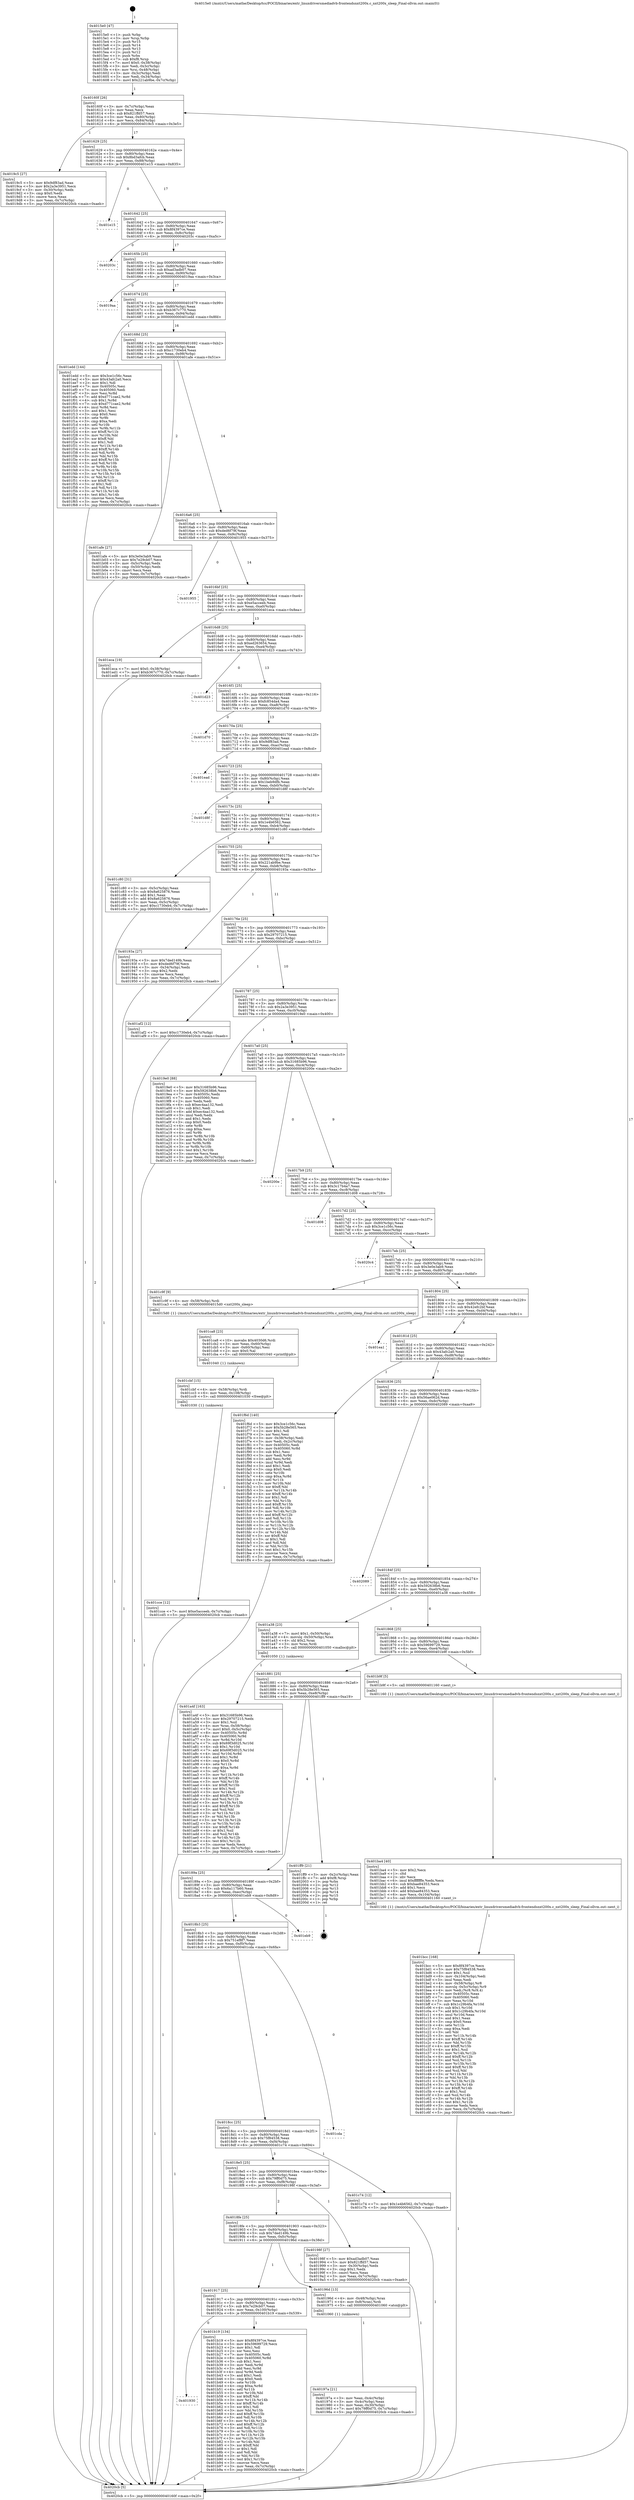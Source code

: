 digraph "0x4015e0" {
  label = "0x4015e0 (/mnt/c/Users/mathe/Desktop/tcc/POCII/binaries/extr_linuxdriversmediadvb-frontendsnxt200x.c_nxt200x_sleep_Final-ollvm.out::main(0))"
  labelloc = "t"
  node[shape=record]

  Entry [label="",width=0.3,height=0.3,shape=circle,fillcolor=black,style=filled]
  "0x40160f" [label="{
     0x40160f [26]\l
     | [instrs]\l
     &nbsp;&nbsp;0x40160f \<+3\>: mov -0x7c(%rbp),%eax\l
     &nbsp;&nbsp;0x401612 \<+2\>: mov %eax,%ecx\l
     &nbsp;&nbsp;0x401614 \<+6\>: sub $0x821ffd57,%ecx\l
     &nbsp;&nbsp;0x40161a \<+3\>: mov %eax,-0x80(%rbp)\l
     &nbsp;&nbsp;0x40161d \<+6\>: mov %ecx,-0x84(%rbp)\l
     &nbsp;&nbsp;0x401623 \<+6\>: je 00000000004019c5 \<main+0x3e5\>\l
  }"]
  "0x4019c5" [label="{
     0x4019c5 [27]\l
     | [instrs]\l
     &nbsp;&nbsp;0x4019c5 \<+5\>: mov $0x9df83ad,%eax\l
     &nbsp;&nbsp;0x4019ca \<+5\>: mov $0x2a3e3951,%ecx\l
     &nbsp;&nbsp;0x4019cf \<+3\>: mov -0x30(%rbp),%edx\l
     &nbsp;&nbsp;0x4019d2 \<+3\>: cmp $0x0,%edx\l
     &nbsp;&nbsp;0x4019d5 \<+3\>: cmove %ecx,%eax\l
     &nbsp;&nbsp;0x4019d8 \<+3\>: mov %eax,-0x7c(%rbp)\l
     &nbsp;&nbsp;0x4019db \<+5\>: jmp 00000000004020cb \<main+0xaeb\>\l
  }"]
  "0x401629" [label="{
     0x401629 [25]\l
     | [instrs]\l
     &nbsp;&nbsp;0x401629 \<+5\>: jmp 000000000040162e \<main+0x4e\>\l
     &nbsp;&nbsp;0x40162e \<+3\>: mov -0x80(%rbp),%eax\l
     &nbsp;&nbsp;0x401631 \<+5\>: sub $0x8bd3afcb,%eax\l
     &nbsp;&nbsp;0x401636 \<+6\>: mov %eax,-0x88(%rbp)\l
     &nbsp;&nbsp;0x40163c \<+6\>: je 0000000000401e15 \<main+0x835\>\l
  }"]
  Exit [label="",width=0.3,height=0.3,shape=circle,fillcolor=black,style=filled,peripheries=2]
  "0x401e15" [label="{
     0x401e15\l
  }", style=dashed]
  "0x401642" [label="{
     0x401642 [25]\l
     | [instrs]\l
     &nbsp;&nbsp;0x401642 \<+5\>: jmp 0000000000401647 \<main+0x67\>\l
     &nbsp;&nbsp;0x401647 \<+3\>: mov -0x80(%rbp),%eax\l
     &nbsp;&nbsp;0x40164a \<+5\>: sub $0x8f4397ce,%eax\l
     &nbsp;&nbsp;0x40164f \<+6\>: mov %eax,-0x8c(%rbp)\l
     &nbsp;&nbsp;0x401655 \<+6\>: je 000000000040203c \<main+0xa5c\>\l
  }"]
  "0x401cce" [label="{
     0x401cce [12]\l
     | [instrs]\l
     &nbsp;&nbsp;0x401cce \<+7\>: movl $0xe5acceeb,-0x7c(%rbp)\l
     &nbsp;&nbsp;0x401cd5 \<+5\>: jmp 00000000004020cb \<main+0xaeb\>\l
  }"]
  "0x40203c" [label="{
     0x40203c\l
  }", style=dashed]
  "0x40165b" [label="{
     0x40165b [25]\l
     | [instrs]\l
     &nbsp;&nbsp;0x40165b \<+5\>: jmp 0000000000401660 \<main+0x80\>\l
     &nbsp;&nbsp;0x401660 \<+3\>: mov -0x80(%rbp),%eax\l
     &nbsp;&nbsp;0x401663 \<+5\>: sub $0xad3adb07,%eax\l
     &nbsp;&nbsp;0x401668 \<+6\>: mov %eax,-0x90(%rbp)\l
     &nbsp;&nbsp;0x40166e \<+6\>: je 00000000004019aa \<main+0x3ca\>\l
  }"]
  "0x401cbf" [label="{
     0x401cbf [15]\l
     | [instrs]\l
     &nbsp;&nbsp;0x401cbf \<+4\>: mov -0x58(%rbp),%rdi\l
     &nbsp;&nbsp;0x401cc3 \<+6\>: mov %eax,-0x108(%rbp)\l
     &nbsp;&nbsp;0x401cc9 \<+5\>: call 0000000000401030 \<free@plt\>\l
     | [calls]\l
     &nbsp;&nbsp;0x401030 \{1\} (unknown)\l
  }"]
  "0x4019aa" [label="{
     0x4019aa\l
  }", style=dashed]
  "0x401674" [label="{
     0x401674 [25]\l
     | [instrs]\l
     &nbsp;&nbsp;0x401674 \<+5\>: jmp 0000000000401679 \<main+0x99\>\l
     &nbsp;&nbsp;0x401679 \<+3\>: mov -0x80(%rbp),%eax\l
     &nbsp;&nbsp;0x40167c \<+5\>: sub $0xb367c770,%eax\l
     &nbsp;&nbsp;0x401681 \<+6\>: mov %eax,-0x94(%rbp)\l
     &nbsp;&nbsp;0x401687 \<+6\>: je 0000000000401edd \<main+0x8fd\>\l
  }"]
  "0x401ca8" [label="{
     0x401ca8 [23]\l
     | [instrs]\l
     &nbsp;&nbsp;0x401ca8 \<+10\>: movabs $0x4030d6,%rdi\l
     &nbsp;&nbsp;0x401cb2 \<+3\>: mov %eax,-0x60(%rbp)\l
     &nbsp;&nbsp;0x401cb5 \<+3\>: mov -0x60(%rbp),%esi\l
     &nbsp;&nbsp;0x401cb8 \<+2\>: mov $0x0,%al\l
     &nbsp;&nbsp;0x401cba \<+5\>: call 0000000000401040 \<printf@plt\>\l
     | [calls]\l
     &nbsp;&nbsp;0x401040 \{1\} (unknown)\l
  }"]
  "0x401edd" [label="{
     0x401edd [144]\l
     | [instrs]\l
     &nbsp;&nbsp;0x401edd \<+5\>: mov $0x3ce1c56c,%eax\l
     &nbsp;&nbsp;0x401ee2 \<+5\>: mov $0x43afc2a0,%ecx\l
     &nbsp;&nbsp;0x401ee7 \<+2\>: mov $0x1,%dl\l
     &nbsp;&nbsp;0x401ee9 \<+7\>: mov 0x40505c,%esi\l
     &nbsp;&nbsp;0x401ef0 \<+7\>: mov 0x405060,%edi\l
     &nbsp;&nbsp;0x401ef7 \<+3\>: mov %esi,%r8d\l
     &nbsp;&nbsp;0x401efa \<+7\>: add $0xd771cae2,%r8d\l
     &nbsp;&nbsp;0x401f01 \<+4\>: sub $0x1,%r8d\l
     &nbsp;&nbsp;0x401f05 \<+7\>: sub $0xd771cae2,%r8d\l
     &nbsp;&nbsp;0x401f0c \<+4\>: imul %r8d,%esi\l
     &nbsp;&nbsp;0x401f10 \<+3\>: and $0x1,%esi\l
     &nbsp;&nbsp;0x401f13 \<+3\>: cmp $0x0,%esi\l
     &nbsp;&nbsp;0x401f16 \<+4\>: sete %r9b\l
     &nbsp;&nbsp;0x401f1a \<+3\>: cmp $0xa,%edi\l
     &nbsp;&nbsp;0x401f1d \<+4\>: setl %r10b\l
     &nbsp;&nbsp;0x401f21 \<+3\>: mov %r9b,%r11b\l
     &nbsp;&nbsp;0x401f24 \<+4\>: xor $0xff,%r11b\l
     &nbsp;&nbsp;0x401f28 \<+3\>: mov %r10b,%bl\l
     &nbsp;&nbsp;0x401f2b \<+3\>: xor $0xff,%bl\l
     &nbsp;&nbsp;0x401f2e \<+3\>: xor $0x1,%dl\l
     &nbsp;&nbsp;0x401f31 \<+3\>: mov %r11b,%r14b\l
     &nbsp;&nbsp;0x401f34 \<+4\>: and $0xff,%r14b\l
     &nbsp;&nbsp;0x401f38 \<+3\>: and %dl,%r9b\l
     &nbsp;&nbsp;0x401f3b \<+3\>: mov %bl,%r15b\l
     &nbsp;&nbsp;0x401f3e \<+4\>: and $0xff,%r15b\l
     &nbsp;&nbsp;0x401f42 \<+3\>: and %dl,%r10b\l
     &nbsp;&nbsp;0x401f45 \<+3\>: or %r9b,%r14b\l
     &nbsp;&nbsp;0x401f48 \<+3\>: or %r10b,%r15b\l
     &nbsp;&nbsp;0x401f4b \<+3\>: xor %r15b,%r14b\l
     &nbsp;&nbsp;0x401f4e \<+3\>: or %bl,%r11b\l
     &nbsp;&nbsp;0x401f51 \<+4\>: xor $0xff,%r11b\l
     &nbsp;&nbsp;0x401f55 \<+3\>: or $0x1,%dl\l
     &nbsp;&nbsp;0x401f58 \<+3\>: and %dl,%r11b\l
     &nbsp;&nbsp;0x401f5b \<+3\>: or %r11b,%r14b\l
     &nbsp;&nbsp;0x401f5e \<+4\>: test $0x1,%r14b\l
     &nbsp;&nbsp;0x401f62 \<+3\>: cmovne %ecx,%eax\l
     &nbsp;&nbsp;0x401f65 \<+3\>: mov %eax,-0x7c(%rbp)\l
     &nbsp;&nbsp;0x401f68 \<+5\>: jmp 00000000004020cb \<main+0xaeb\>\l
  }"]
  "0x40168d" [label="{
     0x40168d [25]\l
     | [instrs]\l
     &nbsp;&nbsp;0x40168d \<+5\>: jmp 0000000000401692 \<main+0xb2\>\l
     &nbsp;&nbsp;0x401692 \<+3\>: mov -0x80(%rbp),%eax\l
     &nbsp;&nbsp;0x401695 \<+5\>: sub $0xc1730eb4,%eax\l
     &nbsp;&nbsp;0x40169a \<+6\>: mov %eax,-0x98(%rbp)\l
     &nbsp;&nbsp;0x4016a0 \<+6\>: je 0000000000401afe \<main+0x51e\>\l
  }"]
  "0x401bcc" [label="{
     0x401bcc [168]\l
     | [instrs]\l
     &nbsp;&nbsp;0x401bcc \<+5\>: mov $0x8f4397ce,%ecx\l
     &nbsp;&nbsp;0x401bd1 \<+5\>: mov $0x75f84538,%edx\l
     &nbsp;&nbsp;0x401bd6 \<+3\>: mov $0x1,%sil\l
     &nbsp;&nbsp;0x401bd9 \<+6\>: mov -0x104(%rbp),%edi\l
     &nbsp;&nbsp;0x401bdf \<+3\>: imul %eax,%edi\l
     &nbsp;&nbsp;0x401be2 \<+4\>: mov -0x58(%rbp),%r8\l
     &nbsp;&nbsp;0x401be6 \<+4\>: movslq -0x5c(%rbp),%r9\l
     &nbsp;&nbsp;0x401bea \<+4\>: mov %edi,(%r8,%r9,4)\l
     &nbsp;&nbsp;0x401bee \<+7\>: mov 0x40505c,%eax\l
     &nbsp;&nbsp;0x401bf5 \<+7\>: mov 0x405060,%edi\l
     &nbsp;&nbsp;0x401bfc \<+3\>: mov %eax,%r10d\l
     &nbsp;&nbsp;0x401bff \<+7\>: sub $0x1c29b4fa,%r10d\l
     &nbsp;&nbsp;0x401c06 \<+4\>: sub $0x1,%r10d\l
     &nbsp;&nbsp;0x401c0a \<+7\>: add $0x1c29b4fa,%r10d\l
     &nbsp;&nbsp;0x401c11 \<+4\>: imul %r10d,%eax\l
     &nbsp;&nbsp;0x401c15 \<+3\>: and $0x1,%eax\l
     &nbsp;&nbsp;0x401c18 \<+3\>: cmp $0x0,%eax\l
     &nbsp;&nbsp;0x401c1b \<+4\>: sete %r11b\l
     &nbsp;&nbsp;0x401c1f \<+3\>: cmp $0xa,%edi\l
     &nbsp;&nbsp;0x401c22 \<+3\>: setl %bl\l
     &nbsp;&nbsp;0x401c25 \<+3\>: mov %r11b,%r14b\l
     &nbsp;&nbsp;0x401c28 \<+4\>: xor $0xff,%r14b\l
     &nbsp;&nbsp;0x401c2c \<+3\>: mov %bl,%r15b\l
     &nbsp;&nbsp;0x401c2f \<+4\>: xor $0xff,%r15b\l
     &nbsp;&nbsp;0x401c33 \<+4\>: xor $0x1,%sil\l
     &nbsp;&nbsp;0x401c37 \<+3\>: mov %r14b,%r12b\l
     &nbsp;&nbsp;0x401c3a \<+4\>: and $0xff,%r12b\l
     &nbsp;&nbsp;0x401c3e \<+3\>: and %sil,%r11b\l
     &nbsp;&nbsp;0x401c41 \<+3\>: mov %r15b,%r13b\l
     &nbsp;&nbsp;0x401c44 \<+4\>: and $0xff,%r13b\l
     &nbsp;&nbsp;0x401c48 \<+3\>: and %sil,%bl\l
     &nbsp;&nbsp;0x401c4b \<+3\>: or %r11b,%r12b\l
     &nbsp;&nbsp;0x401c4e \<+3\>: or %bl,%r13b\l
     &nbsp;&nbsp;0x401c51 \<+3\>: xor %r13b,%r12b\l
     &nbsp;&nbsp;0x401c54 \<+3\>: or %r15b,%r14b\l
     &nbsp;&nbsp;0x401c57 \<+4\>: xor $0xff,%r14b\l
     &nbsp;&nbsp;0x401c5b \<+4\>: or $0x1,%sil\l
     &nbsp;&nbsp;0x401c5f \<+3\>: and %sil,%r14b\l
     &nbsp;&nbsp;0x401c62 \<+3\>: or %r14b,%r12b\l
     &nbsp;&nbsp;0x401c65 \<+4\>: test $0x1,%r12b\l
     &nbsp;&nbsp;0x401c69 \<+3\>: cmovne %edx,%ecx\l
     &nbsp;&nbsp;0x401c6c \<+3\>: mov %ecx,-0x7c(%rbp)\l
     &nbsp;&nbsp;0x401c6f \<+5\>: jmp 00000000004020cb \<main+0xaeb\>\l
  }"]
  "0x401afe" [label="{
     0x401afe [27]\l
     | [instrs]\l
     &nbsp;&nbsp;0x401afe \<+5\>: mov $0x3e0e3ab9,%eax\l
     &nbsp;&nbsp;0x401b03 \<+5\>: mov $0x7e29cb07,%ecx\l
     &nbsp;&nbsp;0x401b08 \<+3\>: mov -0x5c(%rbp),%edx\l
     &nbsp;&nbsp;0x401b0b \<+3\>: cmp -0x50(%rbp),%edx\l
     &nbsp;&nbsp;0x401b0e \<+3\>: cmovl %ecx,%eax\l
     &nbsp;&nbsp;0x401b11 \<+3\>: mov %eax,-0x7c(%rbp)\l
     &nbsp;&nbsp;0x401b14 \<+5\>: jmp 00000000004020cb \<main+0xaeb\>\l
  }"]
  "0x4016a6" [label="{
     0x4016a6 [25]\l
     | [instrs]\l
     &nbsp;&nbsp;0x4016a6 \<+5\>: jmp 00000000004016ab \<main+0xcb\>\l
     &nbsp;&nbsp;0x4016ab \<+3\>: mov -0x80(%rbp),%eax\l
     &nbsp;&nbsp;0x4016ae \<+5\>: sub $0xded6f79f,%eax\l
     &nbsp;&nbsp;0x4016b3 \<+6\>: mov %eax,-0x9c(%rbp)\l
     &nbsp;&nbsp;0x4016b9 \<+6\>: je 0000000000401955 \<main+0x375\>\l
  }"]
  "0x401ba4" [label="{
     0x401ba4 [40]\l
     | [instrs]\l
     &nbsp;&nbsp;0x401ba4 \<+5\>: mov $0x2,%ecx\l
     &nbsp;&nbsp;0x401ba9 \<+1\>: cltd\l
     &nbsp;&nbsp;0x401baa \<+2\>: idiv %ecx\l
     &nbsp;&nbsp;0x401bac \<+6\>: imul $0xfffffffe,%edx,%ecx\l
     &nbsp;&nbsp;0x401bb2 \<+6\>: sub $0xbae84353,%ecx\l
     &nbsp;&nbsp;0x401bb8 \<+3\>: add $0x1,%ecx\l
     &nbsp;&nbsp;0x401bbb \<+6\>: add $0xbae84353,%ecx\l
     &nbsp;&nbsp;0x401bc1 \<+6\>: mov %ecx,-0x104(%rbp)\l
     &nbsp;&nbsp;0x401bc7 \<+5\>: call 0000000000401160 \<next_i\>\l
     | [calls]\l
     &nbsp;&nbsp;0x401160 \{1\} (/mnt/c/Users/mathe/Desktop/tcc/POCII/binaries/extr_linuxdriversmediadvb-frontendsnxt200x.c_nxt200x_sleep_Final-ollvm.out::next_i)\l
  }"]
  "0x401955" [label="{
     0x401955\l
  }", style=dashed]
  "0x4016bf" [label="{
     0x4016bf [25]\l
     | [instrs]\l
     &nbsp;&nbsp;0x4016bf \<+5\>: jmp 00000000004016c4 \<main+0xe4\>\l
     &nbsp;&nbsp;0x4016c4 \<+3\>: mov -0x80(%rbp),%eax\l
     &nbsp;&nbsp;0x4016c7 \<+5\>: sub $0xe5acceeb,%eax\l
     &nbsp;&nbsp;0x4016cc \<+6\>: mov %eax,-0xa0(%rbp)\l
     &nbsp;&nbsp;0x4016d2 \<+6\>: je 0000000000401eca \<main+0x8ea\>\l
  }"]
  "0x401930" [label="{
     0x401930\l
  }", style=dashed]
  "0x401eca" [label="{
     0x401eca [19]\l
     | [instrs]\l
     &nbsp;&nbsp;0x401eca \<+7\>: movl $0x0,-0x38(%rbp)\l
     &nbsp;&nbsp;0x401ed1 \<+7\>: movl $0xb367c770,-0x7c(%rbp)\l
     &nbsp;&nbsp;0x401ed8 \<+5\>: jmp 00000000004020cb \<main+0xaeb\>\l
  }"]
  "0x4016d8" [label="{
     0x4016d8 [25]\l
     | [instrs]\l
     &nbsp;&nbsp;0x4016d8 \<+5\>: jmp 00000000004016dd \<main+0xfd\>\l
     &nbsp;&nbsp;0x4016dd \<+3\>: mov -0x80(%rbp),%eax\l
     &nbsp;&nbsp;0x4016e0 \<+5\>: sub $0xed263654,%eax\l
     &nbsp;&nbsp;0x4016e5 \<+6\>: mov %eax,-0xa4(%rbp)\l
     &nbsp;&nbsp;0x4016eb \<+6\>: je 0000000000401d23 \<main+0x743\>\l
  }"]
  "0x401b19" [label="{
     0x401b19 [134]\l
     | [instrs]\l
     &nbsp;&nbsp;0x401b19 \<+5\>: mov $0x8f4397ce,%eax\l
     &nbsp;&nbsp;0x401b1e \<+5\>: mov $0x59699729,%ecx\l
     &nbsp;&nbsp;0x401b23 \<+2\>: mov $0x1,%dl\l
     &nbsp;&nbsp;0x401b25 \<+2\>: xor %esi,%esi\l
     &nbsp;&nbsp;0x401b27 \<+7\>: mov 0x40505c,%edi\l
     &nbsp;&nbsp;0x401b2e \<+8\>: mov 0x405060,%r8d\l
     &nbsp;&nbsp;0x401b36 \<+3\>: sub $0x1,%esi\l
     &nbsp;&nbsp;0x401b39 \<+3\>: mov %edi,%r9d\l
     &nbsp;&nbsp;0x401b3c \<+3\>: add %esi,%r9d\l
     &nbsp;&nbsp;0x401b3f \<+4\>: imul %r9d,%edi\l
     &nbsp;&nbsp;0x401b43 \<+3\>: and $0x1,%edi\l
     &nbsp;&nbsp;0x401b46 \<+3\>: cmp $0x0,%edi\l
     &nbsp;&nbsp;0x401b49 \<+4\>: sete %r10b\l
     &nbsp;&nbsp;0x401b4d \<+4\>: cmp $0xa,%r8d\l
     &nbsp;&nbsp;0x401b51 \<+4\>: setl %r11b\l
     &nbsp;&nbsp;0x401b55 \<+3\>: mov %r10b,%bl\l
     &nbsp;&nbsp;0x401b58 \<+3\>: xor $0xff,%bl\l
     &nbsp;&nbsp;0x401b5b \<+3\>: mov %r11b,%r14b\l
     &nbsp;&nbsp;0x401b5e \<+4\>: xor $0xff,%r14b\l
     &nbsp;&nbsp;0x401b62 \<+3\>: xor $0x1,%dl\l
     &nbsp;&nbsp;0x401b65 \<+3\>: mov %bl,%r15b\l
     &nbsp;&nbsp;0x401b68 \<+4\>: and $0xff,%r15b\l
     &nbsp;&nbsp;0x401b6c \<+3\>: and %dl,%r10b\l
     &nbsp;&nbsp;0x401b6f \<+3\>: mov %r14b,%r12b\l
     &nbsp;&nbsp;0x401b72 \<+4\>: and $0xff,%r12b\l
     &nbsp;&nbsp;0x401b76 \<+3\>: and %dl,%r11b\l
     &nbsp;&nbsp;0x401b79 \<+3\>: or %r10b,%r15b\l
     &nbsp;&nbsp;0x401b7c \<+3\>: or %r11b,%r12b\l
     &nbsp;&nbsp;0x401b7f \<+3\>: xor %r12b,%r15b\l
     &nbsp;&nbsp;0x401b82 \<+3\>: or %r14b,%bl\l
     &nbsp;&nbsp;0x401b85 \<+3\>: xor $0xff,%bl\l
     &nbsp;&nbsp;0x401b88 \<+3\>: or $0x1,%dl\l
     &nbsp;&nbsp;0x401b8b \<+2\>: and %dl,%bl\l
     &nbsp;&nbsp;0x401b8d \<+3\>: or %bl,%r15b\l
     &nbsp;&nbsp;0x401b90 \<+4\>: test $0x1,%r15b\l
     &nbsp;&nbsp;0x401b94 \<+3\>: cmovne %ecx,%eax\l
     &nbsp;&nbsp;0x401b97 \<+3\>: mov %eax,-0x7c(%rbp)\l
     &nbsp;&nbsp;0x401b9a \<+5\>: jmp 00000000004020cb \<main+0xaeb\>\l
  }"]
  "0x401d23" [label="{
     0x401d23\l
  }", style=dashed]
  "0x4016f1" [label="{
     0x4016f1 [25]\l
     | [instrs]\l
     &nbsp;&nbsp;0x4016f1 \<+5\>: jmp 00000000004016f6 \<main+0x116\>\l
     &nbsp;&nbsp;0x4016f6 \<+3\>: mov -0x80(%rbp),%eax\l
     &nbsp;&nbsp;0x4016f9 \<+5\>: sub $0xfc854da4,%eax\l
     &nbsp;&nbsp;0x4016fe \<+6\>: mov %eax,-0xa8(%rbp)\l
     &nbsp;&nbsp;0x401704 \<+6\>: je 0000000000401d70 \<main+0x790\>\l
  }"]
  "0x401a4f" [label="{
     0x401a4f [163]\l
     | [instrs]\l
     &nbsp;&nbsp;0x401a4f \<+5\>: mov $0x31685b96,%ecx\l
     &nbsp;&nbsp;0x401a54 \<+5\>: mov $0x29707215,%edx\l
     &nbsp;&nbsp;0x401a59 \<+3\>: mov $0x1,%sil\l
     &nbsp;&nbsp;0x401a5c \<+4\>: mov %rax,-0x58(%rbp)\l
     &nbsp;&nbsp;0x401a60 \<+7\>: movl $0x0,-0x5c(%rbp)\l
     &nbsp;&nbsp;0x401a67 \<+8\>: mov 0x40505c,%r8d\l
     &nbsp;&nbsp;0x401a6f \<+8\>: mov 0x405060,%r9d\l
     &nbsp;&nbsp;0x401a77 \<+3\>: mov %r8d,%r10d\l
     &nbsp;&nbsp;0x401a7a \<+7\>: sub $0x69f3d025,%r10d\l
     &nbsp;&nbsp;0x401a81 \<+4\>: sub $0x1,%r10d\l
     &nbsp;&nbsp;0x401a85 \<+7\>: add $0x69f3d025,%r10d\l
     &nbsp;&nbsp;0x401a8c \<+4\>: imul %r10d,%r8d\l
     &nbsp;&nbsp;0x401a90 \<+4\>: and $0x1,%r8d\l
     &nbsp;&nbsp;0x401a94 \<+4\>: cmp $0x0,%r8d\l
     &nbsp;&nbsp;0x401a98 \<+4\>: sete %r11b\l
     &nbsp;&nbsp;0x401a9c \<+4\>: cmp $0xa,%r9d\l
     &nbsp;&nbsp;0x401aa0 \<+3\>: setl %bl\l
     &nbsp;&nbsp;0x401aa3 \<+3\>: mov %r11b,%r14b\l
     &nbsp;&nbsp;0x401aa6 \<+4\>: xor $0xff,%r14b\l
     &nbsp;&nbsp;0x401aaa \<+3\>: mov %bl,%r15b\l
     &nbsp;&nbsp;0x401aad \<+4\>: xor $0xff,%r15b\l
     &nbsp;&nbsp;0x401ab1 \<+4\>: xor $0x1,%sil\l
     &nbsp;&nbsp;0x401ab5 \<+3\>: mov %r14b,%r12b\l
     &nbsp;&nbsp;0x401ab8 \<+4\>: and $0xff,%r12b\l
     &nbsp;&nbsp;0x401abc \<+3\>: and %sil,%r11b\l
     &nbsp;&nbsp;0x401abf \<+3\>: mov %r15b,%r13b\l
     &nbsp;&nbsp;0x401ac2 \<+4\>: and $0xff,%r13b\l
     &nbsp;&nbsp;0x401ac6 \<+3\>: and %sil,%bl\l
     &nbsp;&nbsp;0x401ac9 \<+3\>: or %r11b,%r12b\l
     &nbsp;&nbsp;0x401acc \<+3\>: or %bl,%r13b\l
     &nbsp;&nbsp;0x401acf \<+3\>: xor %r13b,%r12b\l
     &nbsp;&nbsp;0x401ad2 \<+3\>: or %r15b,%r14b\l
     &nbsp;&nbsp;0x401ad5 \<+4\>: xor $0xff,%r14b\l
     &nbsp;&nbsp;0x401ad9 \<+4\>: or $0x1,%sil\l
     &nbsp;&nbsp;0x401add \<+3\>: and %sil,%r14b\l
     &nbsp;&nbsp;0x401ae0 \<+3\>: or %r14b,%r12b\l
     &nbsp;&nbsp;0x401ae3 \<+4\>: test $0x1,%r12b\l
     &nbsp;&nbsp;0x401ae7 \<+3\>: cmovne %edx,%ecx\l
     &nbsp;&nbsp;0x401aea \<+3\>: mov %ecx,-0x7c(%rbp)\l
     &nbsp;&nbsp;0x401aed \<+5\>: jmp 00000000004020cb \<main+0xaeb\>\l
  }"]
  "0x401d70" [label="{
     0x401d70\l
  }", style=dashed]
  "0x40170a" [label="{
     0x40170a [25]\l
     | [instrs]\l
     &nbsp;&nbsp;0x40170a \<+5\>: jmp 000000000040170f \<main+0x12f\>\l
     &nbsp;&nbsp;0x40170f \<+3\>: mov -0x80(%rbp),%eax\l
     &nbsp;&nbsp;0x401712 \<+5\>: sub $0x9df83ad,%eax\l
     &nbsp;&nbsp;0x401717 \<+6\>: mov %eax,-0xac(%rbp)\l
     &nbsp;&nbsp;0x40171d \<+6\>: je 0000000000401ead \<main+0x8cd\>\l
  }"]
  "0x40197a" [label="{
     0x40197a [21]\l
     | [instrs]\l
     &nbsp;&nbsp;0x40197a \<+3\>: mov %eax,-0x4c(%rbp)\l
     &nbsp;&nbsp;0x40197d \<+3\>: mov -0x4c(%rbp),%eax\l
     &nbsp;&nbsp;0x401980 \<+3\>: mov %eax,-0x30(%rbp)\l
     &nbsp;&nbsp;0x401983 \<+7\>: movl $0x79ff0d75,-0x7c(%rbp)\l
     &nbsp;&nbsp;0x40198a \<+5\>: jmp 00000000004020cb \<main+0xaeb\>\l
  }"]
  "0x401ead" [label="{
     0x401ead\l
  }", style=dashed]
  "0x401723" [label="{
     0x401723 [25]\l
     | [instrs]\l
     &nbsp;&nbsp;0x401723 \<+5\>: jmp 0000000000401728 \<main+0x148\>\l
     &nbsp;&nbsp;0x401728 \<+3\>: mov -0x80(%rbp),%eax\l
     &nbsp;&nbsp;0x40172b \<+5\>: sub $0x1beb9dfb,%eax\l
     &nbsp;&nbsp;0x401730 \<+6\>: mov %eax,-0xb0(%rbp)\l
     &nbsp;&nbsp;0x401736 \<+6\>: je 0000000000401d8f \<main+0x7af\>\l
  }"]
  "0x401917" [label="{
     0x401917 [25]\l
     | [instrs]\l
     &nbsp;&nbsp;0x401917 \<+5\>: jmp 000000000040191c \<main+0x33c\>\l
     &nbsp;&nbsp;0x40191c \<+3\>: mov -0x80(%rbp),%eax\l
     &nbsp;&nbsp;0x40191f \<+5\>: sub $0x7e29cb07,%eax\l
     &nbsp;&nbsp;0x401924 \<+6\>: mov %eax,-0x100(%rbp)\l
     &nbsp;&nbsp;0x40192a \<+6\>: je 0000000000401b19 \<main+0x539\>\l
  }"]
  "0x401d8f" [label="{
     0x401d8f\l
  }", style=dashed]
  "0x40173c" [label="{
     0x40173c [25]\l
     | [instrs]\l
     &nbsp;&nbsp;0x40173c \<+5\>: jmp 0000000000401741 \<main+0x161\>\l
     &nbsp;&nbsp;0x401741 \<+3\>: mov -0x80(%rbp),%eax\l
     &nbsp;&nbsp;0x401744 \<+5\>: sub $0x1e4b6562,%eax\l
     &nbsp;&nbsp;0x401749 \<+6\>: mov %eax,-0xb4(%rbp)\l
     &nbsp;&nbsp;0x40174f \<+6\>: je 0000000000401c80 \<main+0x6a0\>\l
  }"]
  "0x40196d" [label="{
     0x40196d [13]\l
     | [instrs]\l
     &nbsp;&nbsp;0x40196d \<+4\>: mov -0x48(%rbp),%rax\l
     &nbsp;&nbsp;0x401971 \<+4\>: mov 0x8(%rax),%rdi\l
     &nbsp;&nbsp;0x401975 \<+5\>: call 0000000000401060 \<atoi@plt\>\l
     | [calls]\l
     &nbsp;&nbsp;0x401060 \{1\} (unknown)\l
  }"]
  "0x401c80" [label="{
     0x401c80 [31]\l
     | [instrs]\l
     &nbsp;&nbsp;0x401c80 \<+3\>: mov -0x5c(%rbp),%eax\l
     &nbsp;&nbsp;0x401c83 \<+5\>: sub $0x8a625876,%eax\l
     &nbsp;&nbsp;0x401c88 \<+3\>: add $0x1,%eax\l
     &nbsp;&nbsp;0x401c8b \<+5\>: add $0x8a625876,%eax\l
     &nbsp;&nbsp;0x401c90 \<+3\>: mov %eax,-0x5c(%rbp)\l
     &nbsp;&nbsp;0x401c93 \<+7\>: movl $0xc1730eb4,-0x7c(%rbp)\l
     &nbsp;&nbsp;0x401c9a \<+5\>: jmp 00000000004020cb \<main+0xaeb\>\l
  }"]
  "0x401755" [label="{
     0x401755 [25]\l
     | [instrs]\l
     &nbsp;&nbsp;0x401755 \<+5\>: jmp 000000000040175a \<main+0x17a\>\l
     &nbsp;&nbsp;0x40175a \<+3\>: mov -0x80(%rbp),%eax\l
     &nbsp;&nbsp;0x40175d \<+5\>: sub $0x221ab9be,%eax\l
     &nbsp;&nbsp;0x401762 \<+6\>: mov %eax,-0xb8(%rbp)\l
     &nbsp;&nbsp;0x401768 \<+6\>: je 000000000040193a \<main+0x35a\>\l
  }"]
  "0x4018fe" [label="{
     0x4018fe [25]\l
     | [instrs]\l
     &nbsp;&nbsp;0x4018fe \<+5\>: jmp 0000000000401903 \<main+0x323\>\l
     &nbsp;&nbsp;0x401903 \<+3\>: mov -0x80(%rbp),%eax\l
     &nbsp;&nbsp;0x401906 \<+5\>: sub $0x7ded149b,%eax\l
     &nbsp;&nbsp;0x40190b \<+6\>: mov %eax,-0xfc(%rbp)\l
     &nbsp;&nbsp;0x401911 \<+6\>: je 000000000040196d \<main+0x38d\>\l
  }"]
  "0x40193a" [label="{
     0x40193a [27]\l
     | [instrs]\l
     &nbsp;&nbsp;0x40193a \<+5\>: mov $0x7ded149b,%eax\l
     &nbsp;&nbsp;0x40193f \<+5\>: mov $0xded6f79f,%ecx\l
     &nbsp;&nbsp;0x401944 \<+3\>: mov -0x34(%rbp),%edx\l
     &nbsp;&nbsp;0x401947 \<+3\>: cmp $0x2,%edx\l
     &nbsp;&nbsp;0x40194a \<+3\>: cmovne %ecx,%eax\l
     &nbsp;&nbsp;0x40194d \<+3\>: mov %eax,-0x7c(%rbp)\l
     &nbsp;&nbsp;0x401950 \<+5\>: jmp 00000000004020cb \<main+0xaeb\>\l
  }"]
  "0x40176e" [label="{
     0x40176e [25]\l
     | [instrs]\l
     &nbsp;&nbsp;0x40176e \<+5\>: jmp 0000000000401773 \<main+0x193\>\l
     &nbsp;&nbsp;0x401773 \<+3\>: mov -0x80(%rbp),%eax\l
     &nbsp;&nbsp;0x401776 \<+5\>: sub $0x29707215,%eax\l
     &nbsp;&nbsp;0x40177b \<+6\>: mov %eax,-0xbc(%rbp)\l
     &nbsp;&nbsp;0x401781 \<+6\>: je 0000000000401af2 \<main+0x512\>\l
  }"]
  "0x4020cb" [label="{
     0x4020cb [5]\l
     | [instrs]\l
     &nbsp;&nbsp;0x4020cb \<+5\>: jmp 000000000040160f \<main+0x2f\>\l
  }"]
  "0x4015e0" [label="{
     0x4015e0 [47]\l
     | [instrs]\l
     &nbsp;&nbsp;0x4015e0 \<+1\>: push %rbp\l
     &nbsp;&nbsp;0x4015e1 \<+3\>: mov %rsp,%rbp\l
     &nbsp;&nbsp;0x4015e4 \<+2\>: push %r15\l
     &nbsp;&nbsp;0x4015e6 \<+2\>: push %r14\l
     &nbsp;&nbsp;0x4015e8 \<+2\>: push %r13\l
     &nbsp;&nbsp;0x4015ea \<+2\>: push %r12\l
     &nbsp;&nbsp;0x4015ec \<+1\>: push %rbx\l
     &nbsp;&nbsp;0x4015ed \<+7\>: sub $0xf8,%rsp\l
     &nbsp;&nbsp;0x4015f4 \<+7\>: movl $0x0,-0x38(%rbp)\l
     &nbsp;&nbsp;0x4015fb \<+3\>: mov %edi,-0x3c(%rbp)\l
     &nbsp;&nbsp;0x4015fe \<+4\>: mov %rsi,-0x48(%rbp)\l
     &nbsp;&nbsp;0x401602 \<+3\>: mov -0x3c(%rbp),%edi\l
     &nbsp;&nbsp;0x401605 \<+3\>: mov %edi,-0x34(%rbp)\l
     &nbsp;&nbsp;0x401608 \<+7\>: movl $0x221ab9be,-0x7c(%rbp)\l
  }"]
  "0x40198f" [label="{
     0x40198f [27]\l
     | [instrs]\l
     &nbsp;&nbsp;0x40198f \<+5\>: mov $0xad3adb07,%eax\l
     &nbsp;&nbsp;0x401994 \<+5\>: mov $0x821ffd57,%ecx\l
     &nbsp;&nbsp;0x401999 \<+3\>: mov -0x30(%rbp),%edx\l
     &nbsp;&nbsp;0x40199c \<+3\>: cmp $0x1,%edx\l
     &nbsp;&nbsp;0x40199f \<+3\>: cmovl %ecx,%eax\l
     &nbsp;&nbsp;0x4019a2 \<+3\>: mov %eax,-0x7c(%rbp)\l
     &nbsp;&nbsp;0x4019a5 \<+5\>: jmp 00000000004020cb \<main+0xaeb\>\l
  }"]
  "0x401af2" [label="{
     0x401af2 [12]\l
     | [instrs]\l
     &nbsp;&nbsp;0x401af2 \<+7\>: movl $0xc1730eb4,-0x7c(%rbp)\l
     &nbsp;&nbsp;0x401af9 \<+5\>: jmp 00000000004020cb \<main+0xaeb\>\l
  }"]
  "0x401787" [label="{
     0x401787 [25]\l
     | [instrs]\l
     &nbsp;&nbsp;0x401787 \<+5\>: jmp 000000000040178c \<main+0x1ac\>\l
     &nbsp;&nbsp;0x40178c \<+3\>: mov -0x80(%rbp),%eax\l
     &nbsp;&nbsp;0x40178f \<+5\>: sub $0x2a3e3951,%eax\l
     &nbsp;&nbsp;0x401794 \<+6\>: mov %eax,-0xc0(%rbp)\l
     &nbsp;&nbsp;0x40179a \<+6\>: je 00000000004019e0 \<main+0x400\>\l
  }"]
  "0x4018e5" [label="{
     0x4018e5 [25]\l
     | [instrs]\l
     &nbsp;&nbsp;0x4018e5 \<+5\>: jmp 00000000004018ea \<main+0x30a\>\l
     &nbsp;&nbsp;0x4018ea \<+3\>: mov -0x80(%rbp),%eax\l
     &nbsp;&nbsp;0x4018ed \<+5\>: sub $0x79ff0d75,%eax\l
     &nbsp;&nbsp;0x4018f2 \<+6\>: mov %eax,-0xf8(%rbp)\l
     &nbsp;&nbsp;0x4018f8 \<+6\>: je 000000000040198f \<main+0x3af\>\l
  }"]
  "0x4019e0" [label="{
     0x4019e0 [88]\l
     | [instrs]\l
     &nbsp;&nbsp;0x4019e0 \<+5\>: mov $0x31685b96,%eax\l
     &nbsp;&nbsp;0x4019e5 \<+5\>: mov $0x592638b6,%ecx\l
     &nbsp;&nbsp;0x4019ea \<+7\>: mov 0x40505c,%edx\l
     &nbsp;&nbsp;0x4019f1 \<+7\>: mov 0x405060,%esi\l
     &nbsp;&nbsp;0x4019f8 \<+2\>: mov %edx,%edi\l
     &nbsp;&nbsp;0x4019fa \<+6\>: sub $0xec4aa132,%edi\l
     &nbsp;&nbsp;0x401a00 \<+3\>: sub $0x1,%edi\l
     &nbsp;&nbsp;0x401a03 \<+6\>: add $0xec4aa132,%edi\l
     &nbsp;&nbsp;0x401a09 \<+3\>: imul %edi,%edx\l
     &nbsp;&nbsp;0x401a0c \<+3\>: and $0x1,%edx\l
     &nbsp;&nbsp;0x401a0f \<+3\>: cmp $0x0,%edx\l
     &nbsp;&nbsp;0x401a12 \<+4\>: sete %r8b\l
     &nbsp;&nbsp;0x401a16 \<+3\>: cmp $0xa,%esi\l
     &nbsp;&nbsp;0x401a19 \<+4\>: setl %r9b\l
     &nbsp;&nbsp;0x401a1d \<+3\>: mov %r8b,%r10b\l
     &nbsp;&nbsp;0x401a20 \<+3\>: and %r9b,%r10b\l
     &nbsp;&nbsp;0x401a23 \<+3\>: xor %r9b,%r8b\l
     &nbsp;&nbsp;0x401a26 \<+3\>: or %r8b,%r10b\l
     &nbsp;&nbsp;0x401a29 \<+4\>: test $0x1,%r10b\l
     &nbsp;&nbsp;0x401a2d \<+3\>: cmovne %ecx,%eax\l
     &nbsp;&nbsp;0x401a30 \<+3\>: mov %eax,-0x7c(%rbp)\l
     &nbsp;&nbsp;0x401a33 \<+5\>: jmp 00000000004020cb \<main+0xaeb\>\l
  }"]
  "0x4017a0" [label="{
     0x4017a0 [25]\l
     | [instrs]\l
     &nbsp;&nbsp;0x4017a0 \<+5\>: jmp 00000000004017a5 \<main+0x1c5\>\l
     &nbsp;&nbsp;0x4017a5 \<+3\>: mov -0x80(%rbp),%eax\l
     &nbsp;&nbsp;0x4017a8 \<+5\>: sub $0x31685b96,%eax\l
     &nbsp;&nbsp;0x4017ad \<+6\>: mov %eax,-0xc4(%rbp)\l
     &nbsp;&nbsp;0x4017b3 \<+6\>: je 000000000040200e \<main+0xa2e\>\l
  }"]
  "0x401c74" [label="{
     0x401c74 [12]\l
     | [instrs]\l
     &nbsp;&nbsp;0x401c74 \<+7\>: movl $0x1e4b6562,-0x7c(%rbp)\l
     &nbsp;&nbsp;0x401c7b \<+5\>: jmp 00000000004020cb \<main+0xaeb\>\l
  }"]
  "0x40200e" [label="{
     0x40200e\l
  }", style=dashed]
  "0x4017b9" [label="{
     0x4017b9 [25]\l
     | [instrs]\l
     &nbsp;&nbsp;0x4017b9 \<+5\>: jmp 00000000004017be \<main+0x1de\>\l
     &nbsp;&nbsp;0x4017be \<+3\>: mov -0x80(%rbp),%eax\l
     &nbsp;&nbsp;0x4017c1 \<+5\>: sub $0x3c17b4a7,%eax\l
     &nbsp;&nbsp;0x4017c6 \<+6\>: mov %eax,-0xc8(%rbp)\l
     &nbsp;&nbsp;0x4017cc \<+6\>: je 0000000000401d08 \<main+0x728\>\l
  }"]
  "0x4018cc" [label="{
     0x4018cc [25]\l
     | [instrs]\l
     &nbsp;&nbsp;0x4018cc \<+5\>: jmp 00000000004018d1 \<main+0x2f1\>\l
     &nbsp;&nbsp;0x4018d1 \<+3\>: mov -0x80(%rbp),%eax\l
     &nbsp;&nbsp;0x4018d4 \<+5\>: sub $0x75f84538,%eax\l
     &nbsp;&nbsp;0x4018d9 \<+6\>: mov %eax,-0xf4(%rbp)\l
     &nbsp;&nbsp;0x4018df \<+6\>: je 0000000000401c74 \<main+0x694\>\l
  }"]
  "0x401d08" [label="{
     0x401d08\l
  }", style=dashed]
  "0x4017d2" [label="{
     0x4017d2 [25]\l
     | [instrs]\l
     &nbsp;&nbsp;0x4017d2 \<+5\>: jmp 00000000004017d7 \<main+0x1f7\>\l
     &nbsp;&nbsp;0x4017d7 \<+3\>: mov -0x80(%rbp),%eax\l
     &nbsp;&nbsp;0x4017da \<+5\>: sub $0x3ce1c56c,%eax\l
     &nbsp;&nbsp;0x4017df \<+6\>: mov %eax,-0xcc(%rbp)\l
     &nbsp;&nbsp;0x4017e5 \<+6\>: je 00000000004020c4 \<main+0xae4\>\l
  }"]
  "0x401cda" [label="{
     0x401cda\l
  }", style=dashed]
  "0x4020c4" [label="{
     0x4020c4\l
  }", style=dashed]
  "0x4017eb" [label="{
     0x4017eb [25]\l
     | [instrs]\l
     &nbsp;&nbsp;0x4017eb \<+5\>: jmp 00000000004017f0 \<main+0x210\>\l
     &nbsp;&nbsp;0x4017f0 \<+3\>: mov -0x80(%rbp),%eax\l
     &nbsp;&nbsp;0x4017f3 \<+5\>: sub $0x3e0e3ab9,%eax\l
     &nbsp;&nbsp;0x4017f8 \<+6\>: mov %eax,-0xd0(%rbp)\l
     &nbsp;&nbsp;0x4017fe \<+6\>: je 0000000000401c9f \<main+0x6bf\>\l
  }"]
  "0x4018b3" [label="{
     0x4018b3 [25]\l
     | [instrs]\l
     &nbsp;&nbsp;0x4018b3 \<+5\>: jmp 00000000004018b8 \<main+0x2d8\>\l
     &nbsp;&nbsp;0x4018b8 \<+3\>: mov -0x80(%rbp),%eax\l
     &nbsp;&nbsp;0x4018bb \<+5\>: sub $0x751ef8f7,%eax\l
     &nbsp;&nbsp;0x4018c0 \<+6\>: mov %eax,-0xf0(%rbp)\l
     &nbsp;&nbsp;0x4018c6 \<+6\>: je 0000000000401cda \<main+0x6fa\>\l
  }"]
  "0x401c9f" [label="{
     0x401c9f [9]\l
     | [instrs]\l
     &nbsp;&nbsp;0x401c9f \<+4\>: mov -0x58(%rbp),%rdi\l
     &nbsp;&nbsp;0x401ca3 \<+5\>: call 00000000004015d0 \<nxt200x_sleep\>\l
     | [calls]\l
     &nbsp;&nbsp;0x4015d0 \{1\} (/mnt/c/Users/mathe/Desktop/tcc/POCII/binaries/extr_linuxdriversmediadvb-frontendsnxt200x.c_nxt200x_sleep_Final-ollvm.out::nxt200x_sleep)\l
  }"]
  "0x401804" [label="{
     0x401804 [25]\l
     | [instrs]\l
     &nbsp;&nbsp;0x401804 \<+5\>: jmp 0000000000401809 \<main+0x229\>\l
     &nbsp;&nbsp;0x401809 \<+3\>: mov -0x80(%rbp),%eax\l
     &nbsp;&nbsp;0x40180c \<+5\>: sub $0x42efc2bf,%eax\l
     &nbsp;&nbsp;0x401811 \<+6\>: mov %eax,-0xd4(%rbp)\l
     &nbsp;&nbsp;0x401817 \<+6\>: je 0000000000401ea1 \<main+0x8c1\>\l
  }"]
  "0x401eb9" [label="{
     0x401eb9\l
  }", style=dashed]
  "0x401ea1" [label="{
     0x401ea1\l
  }", style=dashed]
  "0x40181d" [label="{
     0x40181d [25]\l
     | [instrs]\l
     &nbsp;&nbsp;0x40181d \<+5\>: jmp 0000000000401822 \<main+0x242\>\l
     &nbsp;&nbsp;0x401822 \<+3\>: mov -0x80(%rbp),%eax\l
     &nbsp;&nbsp;0x401825 \<+5\>: sub $0x43afc2a0,%eax\l
     &nbsp;&nbsp;0x40182a \<+6\>: mov %eax,-0xd8(%rbp)\l
     &nbsp;&nbsp;0x401830 \<+6\>: je 0000000000401f6d \<main+0x98d\>\l
  }"]
  "0x40189a" [label="{
     0x40189a [25]\l
     | [instrs]\l
     &nbsp;&nbsp;0x40189a \<+5\>: jmp 000000000040189f \<main+0x2bf\>\l
     &nbsp;&nbsp;0x40189f \<+3\>: mov -0x80(%rbp),%eax\l
     &nbsp;&nbsp;0x4018a2 \<+5\>: sub $0x6a117b60,%eax\l
     &nbsp;&nbsp;0x4018a7 \<+6\>: mov %eax,-0xec(%rbp)\l
     &nbsp;&nbsp;0x4018ad \<+6\>: je 0000000000401eb9 \<main+0x8d9\>\l
  }"]
  "0x401f6d" [label="{
     0x401f6d [140]\l
     | [instrs]\l
     &nbsp;&nbsp;0x401f6d \<+5\>: mov $0x3ce1c56c,%eax\l
     &nbsp;&nbsp;0x401f72 \<+5\>: mov $0x5b28e565,%ecx\l
     &nbsp;&nbsp;0x401f77 \<+2\>: mov $0x1,%dl\l
     &nbsp;&nbsp;0x401f79 \<+2\>: xor %esi,%esi\l
     &nbsp;&nbsp;0x401f7b \<+3\>: mov -0x38(%rbp),%edi\l
     &nbsp;&nbsp;0x401f7e \<+3\>: mov %edi,-0x2c(%rbp)\l
     &nbsp;&nbsp;0x401f81 \<+7\>: mov 0x40505c,%edi\l
     &nbsp;&nbsp;0x401f88 \<+8\>: mov 0x405060,%r8d\l
     &nbsp;&nbsp;0x401f90 \<+3\>: sub $0x1,%esi\l
     &nbsp;&nbsp;0x401f93 \<+3\>: mov %edi,%r9d\l
     &nbsp;&nbsp;0x401f96 \<+3\>: add %esi,%r9d\l
     &nbsp;&nbsp;0x401f99 \<+4\>: imul %r9d,%edi\l
     &nbsp;&nbsp;0x401f9d \<+3\>: and $0x1,%edi\l
     &nbsp;&nbsp;0x401fa0 \<+3\>: cmp $0x0,%edi\l
     &nbsp;&nbsp;0x401fa3 \<+4\>: sete %r10b\l
     &nbsp;&nbsp;0x401fa7 \<+4\>: cmp $0xa,%r8d\l
     &nbsp;&nbsp;0x401fab \<+4\>: setl %r11b\l
     &nbsp;&nbsp;0x401faf \<+3\>: mov %r10b,%bl\l
     &nbsp;&nbsp;0x401fb2 \<+3\>: xor $0xff,%bl\l
     &nbsp;&nbsp;0x401fb5 \<+3\>: mov %r11b,%r14b\l
     &nbsp;&nbsp;0x401fb8 \<+4\>: xor $0xff,%r14b\l
     &nbsp;&nbsp;0x401fbc \<+3\>: xor $0x1,%dl\l
     &nbsp;&nbsp;0x401fbf \<+3\>: mov %bl,%r15b\l
     &nbsp;&nbsp;0x401fc2 \<+4\>: and $0xff,%r15b\l
     &nbsp;&nbsp;0x401fc6 \<+3\>: and %dl,%r10b\l
     &nbsp;&nbsp;0x401fc9 \<+3\>: mov %r14b,%r12b\l
     &nbsp;&nbsp;0x401fcc \<+4\>: and $0xff,%r12b\l
     &nbsp;&nbsp;0x401fd0 \<+3\>: and %dl,%r11b\l
     &nbsp;&nbsp;0x401fd3 \<+3\>: or %r10b,%r15b\l
     &nbsp;&nbsp;0x401fd6 \<+3\>: or %r11b,%r12b\l
     &nbsp;&nbsp;0x401fd9 \<+3\>: xor %r12b,%r15b\l
     &nbsp;&nbsp;0x401fdc \<+3\>: or %r14b,%bl\l
     &nbsp;&nbsp;0x401fdf \<+3\>: xor $0xff,%bl\l
     &nbsp;&nbsp;0x401fe2 \<+3\>: or $0x1,%dl\l
     &nbsp;&nbsp;0x401fe5 \<+2\>: and %dl,%bl\l
     &nbsp;&nbsp;0x401fe7 \<+3\>: or %bl,%r15b\l
     &nbsp;&nbsp;0x401fea \<+4\>: test $0x1,%r15b\l
     &nbsp;&nbsp;0x401fee \<+3\>: cmovne %ecx,%eax\l
     &nbsp;&nbsp;0x401ff1 \<+3\>: mov %eax,-0x7c(%rbp)\l
     &nbsp;&nbsp;0x401ff4 \<+5\>: jmp 00000000004020cb \<main+0xaeb\>\l
  }"]
  "0x401836" [label="{
     0x401836 [25]\l
     | [instrs]\l
     &nbsp;&nbsp;0x401836 \<+5\>: jmp 000000000040183b \<main+0x25b\>\l
     &nbsp;&nbsp;0x40183b \<+3\>: mov -0x80(%rbp),%eax\l
     &nbsp;&nbsp;0x40183e \<+5\>: sub $0x56ae062d,%eax\l
     &nbsp;&nbsp;0x401843 \<+6\>: mov %eax,-0xdc(%rbp)\l
     &nbsp;&nbsp;0x401849 \<+6\>: je 0000000000402089 \<main+0xaa9\>\l
  }"]
  "0x401ff9" [label="{
     0x401ff9 [21]\l
     | [instrs]\l
     &nbsp;&nbsp;0x401ff9 \<+3\>: mov -0x2c(%rbp),%eax\l
     &nbsp;&nbsp;0x401ffc \<+7\>: add $0xf8,%rsp\l
     &nbsp;&nbsp;0x402003 \<+1\>: pop %rbx\l
     &nbsp;&nbsp;0x402004 \<+2\>: pop %r12\l
     &nbsp;&nbsp;0x402006 \<+2\>: pop %r13\l
     &nbsp;&nbsp;0x402008 \<+2\>: pop %r14\l
     &nbsp;&nbsp;0x40200a \<+2\>: pop %r15\l
     &nbsp;&nbsp;0x40200c \<+1\>: pop %rbp\l
     &nbsp;&nbsp;0x40200d \<+1\>: ret\l
  }"]
  "0x402089" [label="{
     0x402089\l
  }", style=dashed]
  "0x40184f" [label="{
     0x40184f [25]\l
     | [instrs]\l
     &nbsp;&nbsp;0x40184f \<+5\>: jmp 0000000000401854 \<main+0x274\>\l
     &nbsp;&nbsp;0x401854 \<+3\>: mov -0x80(%rbp),%eax\l
     &nbsp;&nbsp;0x401857 \<+5\>: sub $0x592638b6,%eax\l
     &nbsp;&nbsp;0x40185c \<+6\>: mov %eax,-0xe0(%rbp)\l
     &nbsp;&nbsp;0x401862 \<+6\>: je 0000000000401a38 \<main+0x458\>\l
  }"]
  "0x401881" [label="{
     0x401881 [25]\l
     | [instrs]\l
     &nbsp;&nbsp;0x401881 \<+5\>: jmp 0000000000401886 \<main+0x2a6\>\l
     &nbsp;&nbsp;0x401886 \<+3\>: mov -0x80(%rbp),%eax\l
     &nbsp;&nbsp;0x401889 \<+5\>: sub $0x5b28e565,%eax\l
     &nbsp;&nbsp;0x40188e \<+6\>: mov %eax,-0xe8(%rbp)\l
     &nbsp;&nbsp;0x401894 \<+6\>: je 0000000000401ff9 \<main+0xa19\>\l
  }"]
  "0x401a38" [label="{
     0x401a38 [23]\l
     | [instrs]\l
     &nbsp;&nbsp;0x401a38 \<+7\>: movl $0x1,-0x50(%rbp)\l
     &nbsp;&nbsp;0x401a3f \<+4\>: movslq -0x50(%rbp),%rax\l
     &nbsp;&nbsp;0x401a43 \<+4\>: shl $0x2,%rax\l
     &nbsp;&nbsp;0x401a47 \<+3\>: mov %rax,%rdi\l
     &nbsp;&nbsp;0x401a4a \<+5\>: call 0000000000401050 \<malloc@plt\>\l
     | [calls]\l
     &nbsp;&nbsp;0x401050 \{1\} (unknown)\l
  }"]
  "0x401868" [label="{
     0x401868 [25]\l
     | [instrs]\l
     &nbsp;&nbsp;0x401868 \<+5\>: jmp 000000000040186d \<main+0x28d\>\l
     &nbsp;&nbsp;0x40186d \<+3\>: mov -0x80(%rbp),%eax\l
     &nbsp;&nbsp;0x401870 \<+5\>: sub $0x59699729,%eax\l
     &nbsp;&nbsp;0x401875 \<+6\>: mov %eax,-0xe4(%rbp)\l
     &nbsp;&nbsp;0x40187b \<+6\>: je 0000000000401b9f \<main+0x5bf\>\l
  }"]
  "0x401b9f" [label="{
     0x401b9f [5]\l
     | [instrs]\l
     &nbsp;&nbsp;0x401b9f \<+5\>: call 0000000000401160 \<next_i\>\l
     | [calls]\l
     &nbsp;&nbsp;0x401160 \{1\} (/mnt/c/Users/mathe/Desktop/tcc/POCII/binaries/extr_linuxdriversmediadvb-frontendsnxt200x.c_nxt200x_sleep_Final-ollvm.out::next_i)\l
  }"]
  Entry -> "0x4015e0" [label=" 1"]
  "0x40160f" -> "0x4019c5" [label=" 1"]
  "0x40160f" -> "0x401629" [label=" 17"]
  "0x401ff9" -> Exit [label=" 1"]
  "0x401629" -> "0x401e15" [label=" 0"]
  "0x401629" -> "0x401642" [label=" 17"]
  "0x401f6d" -> "0x4020cb" [label=" 1"]
  "0x401642" -> "0x40203c" [label=" 0"]
  "0x401642" -> "0x40165b" [label=" 17"]
  "0x401edd" -> "0x4020cb" [label=" 1"]
  "0x40165b" -> "0x4019aa" [label=" 0"]
  "0x40165b" -> "0x401674" [label=" 17"]
  "0x401eca" -> "0x4020cb" [label=" 1"]
  "0x401674" -> "0x401edd" [label=" 1"]
  "0x401674" -> "0x40168d" [label=" 16"]
  "0x401cce" -> "0x4020cb" [label=" 1"]
  "0x40168d" -> "0x401afe" [label=" 2"]
  "0x40168d" -> "0x4016a6" [label=" 14"]
  "0x401cbf" -> "0x401cce" [label=" 1"]
  "0x4016a6" -> "0x401955" [label=" 0"]
  "0x4016a6" -> "0x4016bf" [label=" 14"]
  "0x401ca8" -> "0x401cbf" [label=" 1"]
  "0x4016bf" -> "0x401eca" [label=" 1"]
  "0x4016bf" -> "0x4016d8" [label=" 13"]
  "0x401c9f" -> "0x401ca8" [label=" 1"]
  "0x4016d8" -> "0x401d23" [label=" 0"]
  "0x4016d8" -> "0x4016f1" [label=" 13"]
  "0x401c80" -> "0x4020cb" [label=" 1"]
  "0x4016f1" -> "0x401d70" [label=" 0"]
  "0x4016f1" -> "0x40170a" [label=" 13"]
  "0x401bcc" -> "0x4020cb" [label=" 1"]
  "0x40170a" -> "0x401ead" [label=" 0"]
  "0x40170a" -> "0x401723" [label=" 13"]
  "0x401ba4" -> "0x401bcc" [label=" 1"]
  "0x401723" -> "0x401d8f" [label=" 0"]
  "0x401723" -> "0x40173c" [label=" 13"]
  "0x401b9f" -> "0x401ba4" [label=" 1"]
  "0x40173c" -> "0x401c80" [label=" 1"]
  "0x40173c" -> "0x401755" [label=" 12"]
  "0x401b19" -> "0x4020cb" [label=" 1"]
  "0x401755" -> "0x40193a" [label=" 1"]
  "0x401755" -> "0x40176e" [label=" 11"]
  "0x40193a" -> "0x4020cb" [label=" 1"]
  "0x4015e0" -> "0x40160f" [label=" 1"]
  "0x4020cb" -> "0x40160f" [label=" 17"]
  "0x401917" -> "0x401b19" [label=" 1"]
  "0x40176e" -> "0x401af2" [label=" 1"]
  "0x40176e" -> "0x401787" [label=" 10"]
  "0x401c74" -> "0x4020cb" [label=" 1"]
  "0x401787" -> "0x4019e0" [label=" 1"]
  "0x401787" -> "0x4017a0" [label=" 9"]
  "0x401af2" -> "0x4020cb" [label=" 1"]
  "0x4017a0" -> "0x40200e" [label=" 0"]
  "0x4017a0" -> "0x4017b9" [label=" 9"]
  "0x401a4f" -> "0x4020cb" [label=" 1"]
  "0x4017b9" -> "0x401d08" [label=" 0"]
  "0x4017b9" -> "0x4017d2" [label=" 9"]
  "0x4019e0" -> "0x4020cb" [label=" 1"]
  "0x4017d2" -> "0x4020c4" [label=" 0"]
  "0x4017d2" -> "0x4017eb" [label=" 9"]
  "0x4019c5" -> "0x4020cb" [label=" 1"]
  "0x4017eb" -> "0x401c9f" [label=" 1"]
  "0x4017eb" -> "0x401804" [label=" 8"]
  "0x40197a" -> "0x4020cb" [label=" 1"]
  "0x401804" -> "0x401ea1" [label=" 0"]
  "0x401804" -> "0x40181d" [label=" 8"]
  "0x40196d" -> "0x40197a" [label=" 1"]
  "0x40181d" -> "0x401f6d" [label=" 1"]
  "0x40181d" -> "0x401836" [label=" 7"]
  "0x4018fe" -> "0x40196d" [label=" 1"]
  "0x401836" -> "0x402089" [label=" 0"]
  "0x401836" -> "0x40184f" [label=" 7"]
  "0x401917" -> "0x401930" [label=" 0"]
  "0x40184f" -> "0x401a38" [label=" 1"]
  "0x40184f" -> "0x401868" [label=" 6"]
  "0x4018e5" -> "0x40198f" [label=" 1"]
  "0x401868" -> "0x401b9f" [label=" 1"]
  "0x401868" -> "0x401881" [label=" 5"]
  "0x4018e5" -> "0x4018fe" [label=" 2"]
  "0x401881" -> "0x401ff9" [label=" 1"]
  "0x401881" -> "0x40189a" [label=" 4"]
  "0x4018fe" -> "0x401917" [label=" 1"]
  "0x40189a" -> "0x401eb9" [label=" 0"]
  "0x40189a" -> "0x4018b3" [label=" 4"]
  "0x40198f" -> "0x4020cb" [label=" 1"]
  "0x4018b3" -> "0x401cda" [label=" 0"]
  "0x4018b3" -> "0x4018cc" [label=" 4"]
  "0x401a38" -> "0x401a4f" [label=" 1"]
  "0x4018cc" -> "0x401c74" [label=" 1"]
  "0x4018cc" -> "0x4018e5" [label=" 3"]
  "0x401afe" -> "0x4020cb" [label=" 2"]
}
